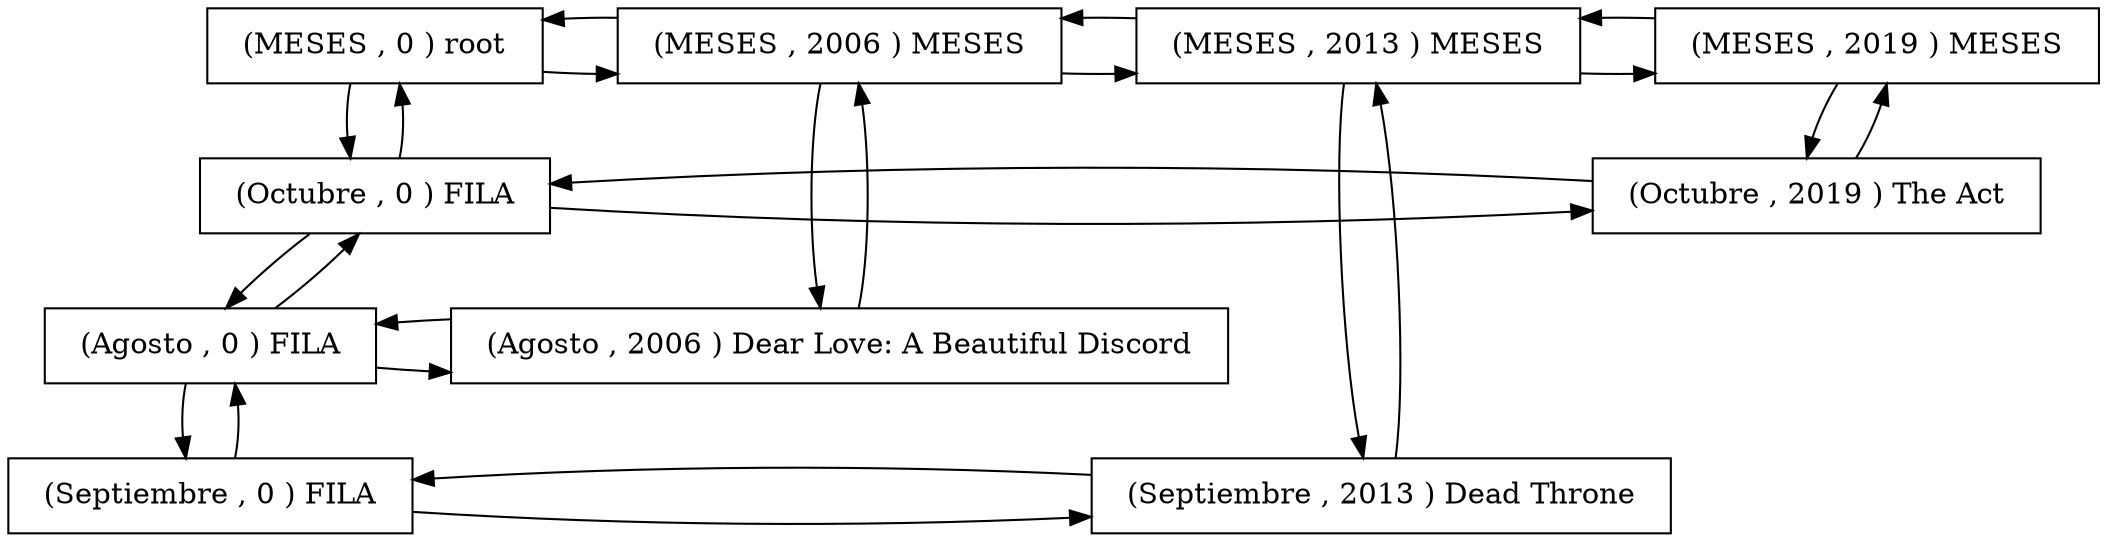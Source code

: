 digraph G { 
rankdir = TB;node [shape=rectangle, height=0.5, width=0.5];
graph[ nodesep = 0.5];
nodeMESES0 [label = "  (MESES , 0 ) root  " ]; 
nodeMESES2006 [label = "  (MESES , 2006 ) MESES  " ]; 
nodeMESES2013 [label = "  (MESES , 2013 ) MESES  " ]; 
nodeMESES2019 [label = "  (MESES , 2019 ) MESES  " ]; 
nodeOctubre0 [label = "  (Octubre , 0 ) FILA  " ]; 
nodeOctubre2019 [label = "  (Octubre , 2019 ) The Act  " ]; 
nodeAgosto0 [label = "  (Agosto , 0 ) FILA  " ]; 
nodeAgosto2006 [label = "  (Agosto , 2006 ) Dear Love: A Beautiful Discord  " ]; 
nodeSeptiembre0 [label = "  (Septiembre , 0 ) FILA  " ]; 
nodeSeptiembre2013 [label = "  (Septiembre , 2013 ) Dead Throne  " ]; 
nodeMESES0 -> nodeMESES2006; 
nodeMESES2006 -> nodeMESES2013; 
nodeMESES2013 -> nodeMESES2019; 
nodeMESES2019 -> nodeMESES2013; 
nodeMESES2013 -> nodeMESES2006; 
nodeMESES2006 -> nodeMESES0; 
nodeOctubre0 -> nodeOctubre2019; 
nodeOctubre2019 -> nodeOctubre0; 
nodeAgosto0 -> nodeAgosto2006; 
nodeAgosto2006 -> nodeAgosto0; 
nodeSeptiembre0 -> nodeSeptiembre2013[constraint=false]; 
nodeSeptiembre2013 -> nodeSeptiembre0[constraint=false]; 
nodeMESES0 -> nodeOctubre0; 
nodeOctubre0 -> nodeAgosto0; 
nodeAgosto0 -> nodeSeptiembre0; 
nodeSeptiembre0 -> nodeAgosto0; 
nodeAgosto0 -> nodeOctubre0; 
nodeOctubre0 -> nodeMESES0; 
nodeMESES2006 -> nodeAgosto2006; 
nodeAgosto2006 -> nodeMESES2006; 
nodeMESES2013 -> nodeSeptiembre2013; 
nodeSeptiembre2013 -> nodeMESES2013; 
nodeMESES2019 -> nodeOctubre2019; 
nodeOctubre2019 -> nodeMESES2019; 
{ rank = same;nodeMESES0 ;nodeMESES2006 ;nodeMESES2013 ;nodeMESES2019 ;} 
{ rank = same;nodeOctubre0 ;nodeOctubre2019 ;} 
{ rank = same;nodeAgosto0 ;nodeAgosto2006 ;} 
{ rank = same;nodeSeptiembre0 ;nodeSeptiembre2013 ;} 
}